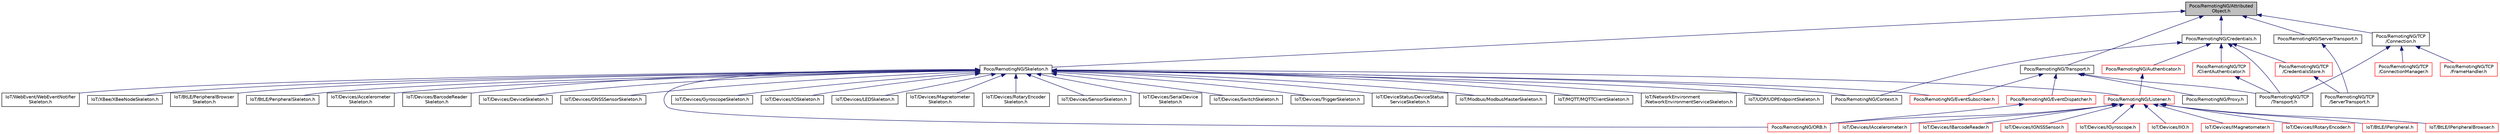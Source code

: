 digraph "Poco/RemotingNG/AttributedObject.h"
{
 // LATEX_PDF_SIZE
  edge [fontname="Helvetica",fontsize="10",labelfontname="Helvetica",labelfontsize="10"];
  node [fontname="Helvetica",fontsize="10",shape=record];
  Node1 [label="Poco/RemotingNG/Attributed\lObject.h",height=0.2,width=0.4,color="black", fillcolor="grey75", style="filled", fontcolor="black",tooltip=" "];
  Node1 -> Node2 [dir="back",color="midnightblue",fontsize="10",style="solid",fontname="Helvetica"];
  Node2 [label="Poco/RemotingNG/Skeleton.h",height=0.2,width=0.4,color="black", fillcolor="white", style="filled",URL="$Skeleton_8h.html",tooltip=" "];
  Node2 -> Node3 [dir="back",color="midnightblue",fontsize="10",style="solid",fontname="Helvetica"];
  Node3 [label="Poco/RemotingNG/Listener.h",height=0.2,width=0.4,color="red", fillcolor="white", style="filled",URL="$Listener_8h.html",tooltip=" "];
  Node3 -> Node4 [dir="back",color="midnightblue",fontsize="10",style="solid",fontname="Helvetica"];
  Node4 [label="IoT/BtLE/IPeripheral.h",height=0.2,width=0.4,color="red", fillcolor="white", style="filled",URL="$IPeripheral_8h.html",tooltip=" "];
  Node3 -> Node9 [dir="back",color="midnightblue",fontsize="10",style="solid",fontname="Helvetica"];
  Node9 [label="IoT/BtLE/IPeripheralBrowser.h",height=0.2,width=0.4,color="red", fillcolor="white", style="filled",URL="$IPeripheralBrowser_8h.html",tooltip=" "];
  Node3 -> Node14 [dir="back",color="midnightblue",fontsize="10",style="solid",fontname="Helvetica"];
  Node14 [label="Poco/RemotingNG/ORB.h",height=0.2,width=0.4,color="red", fillcolor="white", style="filled",URL="$ORB_8h.html",tooltip=" "];
  Node3 -> Node37 [dir="back",color="midnightblue",fontsize="10",style="solid",fontname="Helvetica"];
  Node37 [label="IoT/Devices/IAccelerometer.h",height=0.2,width=0.4,color="red", fillcolor="white", style="filled",URL="$IAccelerometer_8h.html",tooltip=" "];
  Node3 -> Node41 [dir="back",color="midnightblue",fontsize="10",style="solid",fontname="Helvetica"];
  Node41 [label="IoT/Devices/IBarcodeReader.h",height=0.2,width=0.4,color="red", fillcolor="white", style="filled",URL="$IBarcodeReader_8h.html",tooltip=" "];
  Node3 -> Node45 [dir="back",color="midnightblue",fontsize="10",style="solid",fontname="Helvetica"];
  Node45 [label="IoT/Devices/IGNSSSensor.h",height=0.2,width=0.4,color="red", fillcolor="white", style="filled",URL="$IGNSSSensor_8h.html",tooltip=" "];
  Node3 -> Node49 [dir="back",color="midnightblue",fontsize="10",style="solid",fontname="Helvetica"];
  Node49 [label="IoT/Devices/IGyroscope.h",height=0.2,width=0.4,color="red", fillcolor="white", style="filled",URL="$IGyroscope_8h.html",tooltip=" "];
  Node3 -> Node53 [dir="back",color="midnightblue",fontsize="10",style="solid",fontname="Helvetica"];
  Node53 [label="IoT/Devices/IIO.h",height=0.2,width=0.4,color="red", fillcolor="white", style="filled",URL="$IIO_8h.html",tooltip=" "];
  Node3 -> Node57 [dir="back",color="midnightblue",fontsize="10",style="solid",fontname="Helvetica"];
  Node57 [label="IoT/Devices/IMagnetometer.h",height=0.2,width=0.4,color="red", fillcolor="white", style="filled",URL="$IMagnetometer_8h.html",tooltip=" "];
  Node3 -> Node61 [dir="back",color="midnightblue",fontsize="10",style="solid",fontname="Helvetica"];
  Node61 [label="IoT/Devices/IRotaryEncoder.h",height=0.2,width=0.4,color="red", fillcolor="white", style="filled",URL="$IRotaryEncoder_8h.html",tooltip=" "];
  Node2 -> Node14 [dir="back",color="midnightblue",fontsize="10",style="solid",fontname="Helvetica"];
  Node2 -> Node13 [dir="back",color="midnightblue",fontsize="10",style="solid",fontname="Helvetica"];
  Node13 [label="IoT/BtLE/PeripheralBrowser\lSkeleton.h",height=0.2,width=0.4,color="black", fillcolor="white", style="filled",URL="$PeripheralBrowserSkeleton_8h.html",tooltip=" "];
  Node2 -> Node8 [dir="back",color="midnightblue",fontsize="10",style="solid",fontname="Helvetica"];
  Node8 [label="IoT/BtLE/PeripheralSkeleton.h",height=0.2,width=0.4,color="black", fillcolor="white", style="filled",URL="$PeripheralSkeleton_8h.html",tooltip=" "];
  Node2 -> Node40 [dir="back",color="midnightblue",fontsize="10",style="solid",fontname="Helvetica"];
  Node40 [label="IoT/Devices/Accelerometer\lSkeleton.h",height=0.2,width=0.4,color="black", fillcolor="white", style="filled",URL="$AccelerometerSkeleton_8h.html",tooltip=" "];
  Node2 -> Node44 [dir="back",color="midnightblue",fontsize="10",style="solid",fontname="Helvetica"];
  Node44 [label="IoT/Devices/BarcodeReader\lSkeleton.h",height=0.2,width=0.4,color="black", fillcolor="white", style="filled",URL="$BarcodeReaderSkeleton_8h.html",tooltip=" "];
  Node2 -> Node109 [dir="back",color="midnightblue",fontsize="10",style="solid",fontname="Helvetica"];
  Node109 [label="IoT/Devices/DeviceSkeleton.h",height=0.2,width=0.4,color="black", fillcolor="white", style="filled",URL="$DeviceSkeleton_8h.html",tooltip=" "];
  Node2 -> Node48 [dir="back",color="midnightblue",fontsize="10",style="solid",fontname="Helvetica"];
  Node48 [label="IoT/Devices/GNSSSensorSkeleton.h",height=0.2,width=0.4,color="black", fillcolor="white", style="filled",URL="$GNSSSensorSkeleton_8h.html",tooltip=" "];
  Node2 -> Node52 [dir="back",color="midnightblue",fontsize="10",style="solid",fontname="Helvetica"];
  Node52 [label="IoT/Devices/GyroscopeSkeleton.h",height=0.2,width=0.4,color="black", fillcolor="white", style="filled",URL="$GyroscopeSkeleton_8h.html",tooltip=" "];
  Node2 -> Node56 [dir="back",color="midnightblue",fontsize="10",style="solid",fontname="Helvetica"];
  Node56 [label="IoT/Devices/IOSkeleton.h",height=0.2,width=0.4,color="black", fillcolor="white", style="filled",URL="$IOSkeleton_8h.html",tooltip=" "];
  Node2 -> Node110 [dir="back",color="midnightblue",fontsize="10",style="solid",fontname="Helvetica"];
  Node110 [label="IoT/Devices/LEDSkeleton.h",height=0.2,width=0.4,color="black", fillcolor="white", style="filled",URL="$LEDSkeleton_8h.html",tooltip=" "];
  Node2 -> Node60 [dir="back",color="midnightblue",fontsize="10",style="solid",fontname="Helvetica"];
  Node60 [label="IoT/Devices/Magnetometer\lSkeleton.h",height=0.2,width=0.4,color="black", fillcolor="white", style="filled",URL="$MagnetometerSkeleton_8h.html",tooltip=" "];
  Node2 -> Node64 [dir="back",color="midnightblue",fontsize="10",style="solid",fontname="Helvetica"];
  Node64 [label="IoT/Devices/RotaryEncoder\lSkeleton.h",height=0.2,width=0.4,color="black", fillcolor="white", style="filled",URL="$RotaryEncoderSkeleton_8h.html",tooltip=" "];
  Node2 -> Node68 [dir="back",color="midnightblue",fontsize="10",style="solid",fontname="Helvetica"];
  Node68 [label="IoT/Devices/SensorSkeleton.h",height=0.2,width=0.4,color="black", fillcolor="white", style="filled",URL="$SensorSkeleton_8h.html",tooltip=" "];
  Node2 -> Node72 [dir="back",color="midnightblue",fontsize="10",style="solid",fontname="Helvetica"];
  Node72 [label="IoT/Devices/SerialDevice\lSkeleton.h",height=0.2,width=0.4,color="black", fillcolor="white", style="filled",URL="$SerialDeviceSkeleton_8h.html",tooltip=" "];
  Node2 -> Node76 [dir="back",color="midnightblue",fontsize="10",style="solid",fontname="Helvetica"];
  Node76 [label="IoT/Devices/SwitchSkeleton.h",height=0.2,width=0.4,color="black", fillcolor="white", style="filled",URL="$SwitchSkeleton_8h.html",tooltip=" "];
  Node2 -> Node80 [dir="back",color="midnightblue",fontsize="10",style="solid",fontname="Helvetica"];
  Node80 [label="IoT/Devices/TriggerSkeleton.h",height=0.2,width=0.4,color="black", fillcolor="white", style="filled",URL="$TriggerSkeleton_8h.html",tooltip=" "];
  Node2 -> Node84 [dir="back",color="midnightblue",fontsize="10",style="solid",fontname="Helvetica"];
  Node84 [label="IoT/DeviceStatus/DeviceStatus\lServiceSkeleton.h",height=0.2,width=0.4,color="black", fillcolor="white", style="filled",URL="$DeviceStatusServiceSkeleton_8h.html",tooltip=" "];
  Node2 -> Node88 [dir="back",color="midnightblue",fontsize="10",style="solid",fontname="Helvetica"];
  Node88 [label="IoT/Modbus/ModbusMasterSkeleton.h",height=0.2,width=0.4,color="black", fillcolor="white", style="filled",URL="$ModbusMasterSkeleton_8h.html",tooltip=" "];
  Node2 -> Node92 [dir="back",color="midnightblue",fontsize="10",style="solid",fontname="Helvetica"];
  Node92 [label="IoT/MQTT/MQTTClientSkeleton.h",height=0.2,width=0.4,color="black", fillcolor="white", style="filled",URL="$MQTTClientSkeleton_8h.html",tooltip=" "];
  Node2 -> Node96 [dir="back",color="midnightblue",fontsize="10",style="solid",fontname="Helvetica"];
  Node96 [label="IoT/NetworkEnvironment\l/NetworkEnvironmentServiceSkeleton.h",height=0.2,width=0.4,color="black", fillcolor="white", style="filled",URL="$NetworkEnvironmentServiceSkeleton_8h.html",tooltip=" "];
  Node2 -> Node100 [dir="back",color="midnightblue",fontsize="10",style="solid",fontname="Helvetica"];
  Node100 [label="IoT/UDP/UDPEndpointSkeleton.h",height=0.2,width=0.4,color="black", fillcolor="white", style="filled",URL="$UDPEndpointSkeleton_8h.html",tooltip=" "];
  Node2 -> Node111 [dir="back",color="midnightblue",fontsize="10",style="solid",fontname="Helvetica"];
  Node111 [label="IoT/WebEvent/WebEventNotifier\lSkeleton.h",height=0.2,width=0.4,color="black", fillcolor="white", style="filled",URL="$WebEventNotifierSkeleton_8h.html",tooltip=" "];
  Node2 -> Node104 [dir="back",color="midnightblue",fontsize="10",style="solid",fontname="Helvetica"];
  Node104 [label="IoT/XBee/XBeeNodeSkeleton.h",height=0.2,width=0.4,color="black", fillcolor="white", style="filled",URL="$XBeeNodeSkeleton_8h.html",tooltip=" "];
  Node2 -> Node112 [dir="back",color="midnightblue",fontsize="10",style="solid",fontname="Helvetica"];
  Node112 [label="Poco/RemotingNG/Context.h",height=0.2,width=0.4,color="black", fillcolor="white", style="filled",URL="$RemotingNG_2Context_8h.html",tooltip=" "];
  Node2 -> Node113 [dir="back",color="midnightblue",fontsize="10",style="solid",fontname="Helvetica"];
  Node113 [label="Poco/RemotingNG/EventSubscriber.h",height=0.2,width=0.4,color="red", fillcolor="white", style="filled",URL="$EventSubscriber_8h.html",tooltip=" "];
  Node1 -> Node114 [dir="back",color="midnightblue",fontsize="10",style="solid",fontname="Helvetica"];
  Node114 [label="Poco/RemotingNG/Credentials.h",height=0.2,width=0.4,color="black", fillcolor="white", style="filled",URL="$Credentials_8h.html",tooltip=" "];
  Node114 -> Node115 [dir="back",color="midnightblue",fontsize="10",style="solid",fontname="Helvetica"];
  Node115 [label="Poco/RemotingNG/Authenticator.h",height=0.2,width=0.4,color="red", fillcolor="white", style="filled",URL="$Authenticator_8h.html",tooltip=" "];
  Node115 -> Node3 [dir="back",color="midnightblue",fontsize="10",style="solid",fontname="Helvetica"];
  Node114 -> Node112 [dir="back",color="midnightblue",fontsize="10",style="solid",fontname="Helvetica"];
  Node114 -> Node117 [dir="back",color="midnightblue",fontsize="10",style="solid",fontname="Helvetica"];
  Node117 [label="Poco/RemotingNG/TCP\l/ClientAuthenticator.h",height=0.2,width=0.4,color="red", fillcolor="white", style="filled",URL="$ClientAuthenticator_8h.html",tooltip=" "];
  Node117 -> Node120 [dir="back",color="midnightblue",fontsize="10",style="solid",fontname="Helvetica"];
  Node120 [label="Poco/RemotingNG/TCP\l/Transport.h",height=0.2,width=0.4,color="black", fillcolor="white", style="filled",URL="$TCP_2Transport_8h.html",tooltip=" "];
  Node114 -> Node121 [dir="back",color="midnightblue",fontsize="10",style="solid",fontname="Helvetica"];
  Node121 [label="Poco/RemotingNG/TCP\l/CredentialsStore.h",height=0.2,width=0.4,color="red", fillcolor="white", style="filled",URL="$CredentialsStore_8h.html",tooltip=" "];
  Node121 -> Node122 [dir="back",color="midnightblue",fontsize="10",style="solid",fontname="Helvetica"];
  Node122 [label="Poco/RemotingNG/TCP\l/ServerTransport.h",height=0.2,width=0.4,color="black", fillcolor="white", style="filled",URL="$TCP_2ServerTransport_8h.html",tooltip=" "];
  Node114 -> Node120 [dir="back",color="midnightblue",fontsize="10",style="solid",fontname="Helvetica"];
  Node1 -> Node123 [dir="back",color="midnightblue",fontsize="10",style="solid",fontname="Helvetica"];
  Node123 [label="Poco/RemotingNG/Transport.h",height=0.2,width=0.4,color="black", fillcolor="white", style="filled",URL="$Transport_8h.html",tooltip=" "];
  Node123 -> Node124 [dir="back",color="midnightblue",fontsize="10",style="solid",fontname="Helvetica"];
  Node124 [label="Poco/RemotingNG/EventDispatcher.h",height=0.2,width=0.4,color="red", fillcolor="white", style="filled",URL="$RemotingNG_2EventDispatcher_8h.html",tooltip=" "];
  Node124 -> Node14 [dir="back",color="midnightblue",fontsize="10",style="solid",fontname="Helvetica"];
  Node123 -> Node113 [dir="back",color="midnightblue",fontsize="10",style="solid",fontname="Helvetica"];
  Node123 -> Node125 [dir="back",color="midnightblue",fontsize="10",style="solid",fontname="Helvetica"];
  Node125 [label="Poco/RemotingNG/Proxy.h",height=0.2,width=0.4,color="black", fillcolor="white", style="filled",URL="$Proxy_8h.html",tooltip=" "];
  Node123 -> Node120 [dir="back",color="midnightblue",fontsize="10",style="solid",fontname="Helvetica"];
  Node1 -> Node126 [dir="back",color="midnightblue",fontsize="10",style="solid",fontname="Helvetica"];
  Node126 [label="Poco/RemotingNG/ServerTransport.h",height=0.2,width=0.4,color="black", fillcolor="white", style="filled",URL="$ServerTransport_8h.html",tooltip=" "];
  Node126 -> Node122 [dir="back",color="midnightblue",fontsize="10",style="solid",fontname="Helvetica"];
  Node1 -> Node127 [dir="back",color="midnightblue",fontsize="10",style="solid",fontname="Helvetica"];
  Node127 [label="Poco/RemotingNG/TCP\l/Connection.h",height=0.2,width=0.4,color="black", fillcolor="white", style="filled",URL="$Connection_8h.html",tooltip=" "];
  Node127 -> Node128 [dir="back",color="midnightblue",fontsize="10",style="solid",fontname="Helvetica"];
  Node128 [label="Poco/RemotingNG/TCP\l/FrameHandler.h",height=0.2,width=0.4,color="red", fillcolor="white", style="filled",URL="$FrameHandler_8h.html",tooltip=" "];
  Node127 -> Node131 [dir="back",color="midnightblue",fontsize="10",style="solid",fontname="Helvetica"];
  Node131 [label="Poco/RemotingNG/TCP\l/ConnectionManager.h",height=0.2,width=0.4,color="red", fillcolor="white", style="filled",URL="$ConnectionManager_8h.html",tooltip=" "];
  Node127 -> Node120 [dir="back",color="midnightblue",fontsize="10",style="solid",fontname="Helvetica"];
}

